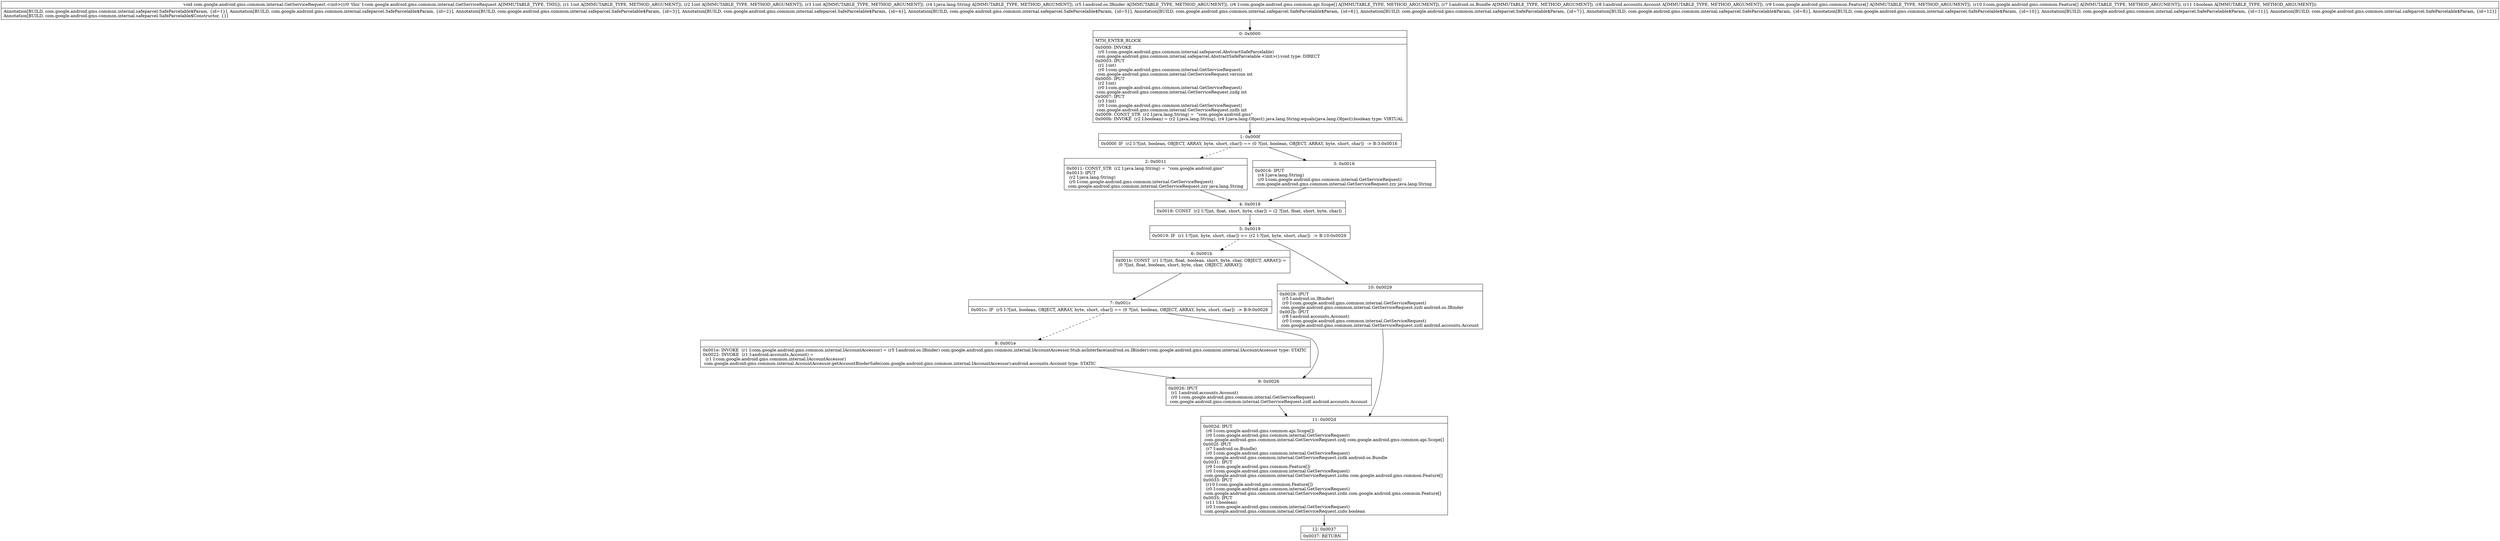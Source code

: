 digraph "CFG forcom.google.android.gms.common.internal.GetServiceRequest.\<init\>(IIILjava\/lang\/String;Landroid\/os\/IBinder;[Lcom\/google\/android\/gms\/common\/api\/Scope;Landroid\/os\/Bundle;Landroid\/accounts\/Account;[Lcom\/google\/android\/gms\/common\/Feature;[Lcom\/google\/android\/gms\/common\/Feature;Z)V" {
Node_0 [shape=record,label="{0\:\ 0x0000|MTH_ENTER_BLOCK\l|0x0000: INVOKE  \l  (r0 I:com.google.android.gms.common.internal.safeparcel.AbstractSafeParcelable)\l com.google.android.gms.common.internal.safeparcel.AbstractSafeParcelable.\<init\>():void type: DIRECT \l0x0003: IPUT  \l  (r1 I:int)\l  (r0 I:com.google.android.gms.common.internal.GetServiceRequest)\l com.google.android.gms.common.internal.GetServiceRequest.version int \l0x0005: IPUT  \l  (r2 I:int)\l  (r0 I:com.google.android.gms.common.internal.GetServiceRequest)\l com.google.android.gms.common.internal.GetServiceRequest.zzdg int \l0x0007: IPUT  \l  (r3 I:int)\l  (r0 I:com.google.android.gms.common.internal.GetServiceRequest)\l com.google.android.gms.common.internal.GetServiceRequest.zzdh int \l0x0009: CONST_STR  (r2 I:java.lang.String) =  \"com.google.android.gms\" \l0x000b: INVOKE  (r2 I:boolean) = (r2 I:java.lang.String), (r4 I:java.lang.Object) java.lang.String.equals(java.lang.Object):boolean type: VIRTUAL \l}"];
Node_1 [shape=record,label="{1\:\ 0x000f|0x000f: IF  (r2 I:?[int, boolean, OBJECT, ARRAY, byte, short, char]) == (0 ?[int, boolean, OBJECT, ARRAY, byte, short, char])  \-\> B:3:0x0016 \l}"];
Node_2 [shape=record,label="{2\:\ 0x0011|0x0011: CONST_STR  (r2 I:java.lang.String) =  \"com.google.android.gms\" \l0x0013: IPUT  \l  (r2 I:java.lang.String)\l  (r0 I:com.google.android.gms.common.internal.GetServiceRequest)\l com.google.android.gms.common.internal.GetServiceRequest.zzy java.lang.String \l}"];
Node_3 [shape=record,label="{3\:\ 0x0016|0x0016: IPUT  \l  (r4 I:java.lang.String)\l  (r0 I:com.google.android.gms.common.internal.GetServiceRequest)\l com.google.android.gms.common.internal.GetServiceRequest.zzy java.lang.String \l}"];
Node_4 [shape=record,label="{4\:\ 0x0018|0x0018: CONST  (r2 I:?[int, float, short, byte, char]) = (2 ?[int, float, short, byte, char]) \l}"];
Node_5 [shape=record,label="{5\:\ 0x0019|0x0019: IF  (r1 I:?[int, byte, short, char]) \>= (r2 I:?[int, byte, short, char])  \-\> B:10:0x0029 \l}"];
Node_6 [shape=record,label="{6\:\ 0x001b|0x001b: CONST  (r1 I:?[int, float, boolean, short, byte, char, OBJECT, ARRAY]) = \l  (0 ?[int, float, boolean, short, byte, char, OBJECT, ARRAY])\l \l}"];
Node_7 [shape=record,label="{7\:\ 0x001c|0x001c: IF  (r5 I:?[int, boolean, OBJECT, ARRAY, byte, short, char]) == (0 ?[int, boolean, OBJECT, ARRAY, byte, short, char])  \-\> B:9:0x0026 \l}"];
Node_8 [shape=record,label="{8\:\ 0x001e|0x001e: INVOKE  (r1 I:com.google.android.gms.common.internal.IAccountAccessor) = (r5 I:android.os.IBinder) com.google.android.gms.common.internal.IAccountAccessor.Stub.asInterface(android.os.IBinder):com.google.android.gms.common.internal.IAccountAccessor type: STATIC \l0x0022: INVOKE  (r1 I:android.accounts.Account) = \l  (r1 I:com.google.android.gms.common.internal.IAccountAccessor)\l com.google.android.gms.common.internal.AccountAccessor.getAccountBinderSafe(com.google.android.gms.common.internal.IAccountAccessor):android.accounts.Account type: STATIC \l}"];
Node_9 [shape=record,label="{9\:\ 0x0026|0x0026: IPUT  \l  (r1 I:android.accounts.Account)\l  (r0 I:com.google.android.gms.common.internal.GetServiceRequest)\l com.google.android.gms.common.internal.GetServiceRequest.zzdl android.accounts.Account \l}"];
Node_10 [shape=record,label="{10\:\ 0x0029|0x0029: IPUT  \l  (r5 I:android.os.IBinder)\l  (r0 I:com.google.android.gms.common.internal.GetServiceRequest)\l com.google.android.gms.common.internal.GetServiceRequest.zzdi android.os.IBinder \l0x002b: IPUT  \l  (r8 I:android.accounts.Account)\l  (r0 I:com.google.android.gms.common.internal.GetServiceRequest)\l com.google.android.gms.common.internal.GetServiceRequest.zzdl android.accounts.Account \l}"];
Node_11 [shape=record,label="{11\:\ 0x002d|0x002d: IPUT  \l  (r6 I:com.google.android.gms.common.api.Scope[])\l  (r0 I:com.google.android.gms.common.internal.GetServiceRequest)\l com.google.android.gms.common.internal.GetServiceRequest.zzdj com.google.android.gms.common.api.Scope[] \l0x002f: IPUT  \l  (r7 I:android.os.Bundle)\l  (r0 I:com.google.android.gms.common.internal.GetServiceRequest)\l com.google.android.gms.common.internal.GetServiceRequest.zzdk android.os.Bundle \l0x0031: IPUT  \l  (r9 I:com.google.android.gms.common.Feature[])\l  (r0 I:com.google.android.gms.common.internal.GetServiceRequest)\l com.google.android.gms.common.internal.GetServiceRequest.zzdm com.google.android.gms.common.Feature[] \l0x0033: IPUT  \l  (r10 I:com.google.android.gms.common.Feature[])\l  (r0 I:com.google.android.gms.common.internal.GetServiceRequest)\l com.google.android.gms.common.internal.GetServiceRequest.zzdn com.google.android.gms.common.Feature[] \l0x0035: IPUT  \l  (r11 I:boolean)\l  (r0 I:com.google.android.gms.common.internal.GetServiceRequest)\l com.google.android.gms.common.internal.GetServiceRequest.zzdo boolean \l}"];
Node_12 [shape=record,label="{12\:\ 0x0037|0x0037: RETURN   \l}"];
MethodNode[shape=record,label="{void com.google.android.gms.common.internal.GetServiceRequest.\<init\>((r0 'this' I:com.google.android.gms.common.internal.GetServiceRequest A[IMMUTABLE_TYPE, THIS]), (r1 I:int A[IMMUTABLE_TYPE, METHOD_ARGUMENT]), (r2 I:int A[IMMUTABLE_TYPE, METHOD_ARGUMENT]), (r3 I:int A[IMMUTABLE_TYPE, METHOD_ARGUMENT]), (r4 I:java.lang.String A[IMMUTABLE_TYPE, METHOD_ARGUMENT]), (r5 I:android.os.IBinder A[IMMUTABLE_TYPE, METHOD_ARGUMENT]), (r6 I:com.google.android.gms.common.api.Scope[] A[IMMUTABLE_TYPE, METHOD_ARGUMENT]), (r7 I:android.os.Bundle A[IMMUTABLE_TYPE, METHOD_ARGUMENT]), (r8 I:android.accounts.Account A[IMMUTABLE_TYPE, METHOD_ARGUMENT]), (r9 I:com.google.android.gms.common.Feature[] A[IMMUTABLE_TYPE, METHOD_ARGUMENT]), (r10 I:com.google.android.gms.common.Feature[] A[IMMUTABLE_TYPE, METHOD_ARGUMENT]), (r11 I:boolean A[IMMUTABLE_TYPE, METHOD_ARGUMENT]))  | Annotation[BUILD, com.google.android.gms.common.internal.safeparcel.SafeParcelable$Param, \{id=1\}], Annotation[BUILD, com.google.android.gms.common.internal.safeparcel.SafeParcelable$Param, \{id=2\}], Annotation[BUILD, com.google.android.gms.common.internal.safeparcel.SafeParcelable$Param, \{id=3\}], Annotation[BUILD, com.google.android.gms.common.internal.safeparcel.SafeParcelable$Param, \{id=4\}], Annotation[BUILD, com.google.android.gms.common.internal.safeparcel.SafeParcelable$Param, \{id=5\}], Annotation[BUILD, com.google.android.gms.common.internal.safeparcel.SafeParcelable$Param, \{id=6\}], Annotation[BUILD, com.google.android.gms.common.internal.safeparcel.SafeParcelable$Param, \{id=7\}], Annotation[BUILD, com.google.android.gms.common.internal.safeparcel.SafeParcelable$Param, \{id=8\}], Annotation[BUILD, com.google.android.gms.common.internal.safeparcel.SafeParcelable$Param, \{id=10\}], Annotation[BUILD, com.google.android.gms.common.internal.safeparcel.SafeParcelable$Param, \{id=11\}], Annotation[BUILD, com.google.android.gms.common.internal.safeparcel.SafeParcelable$Param, \{id=12\}]\lAnnotation[BUILD, com.google.android.gms.common.internal.safeparcel.SafeParcelable$Constructor, \{\}]\l}"];
MethodNode -> Node_0;
Node_0 -> Node_1;
Node_1 -> Node_2[style=dashed];
Node_1 -> Node_3;
Node_2 -> Node_4;
Node_3 -> Node_4;
Node_4 -> Node_5;
Node_5 -> Node_6[style=dashed];
Node_5 -> Node_10;
Node_6 -> Node_7;
Node_7 -> Node_8[style=dashed];
Node_7 -> Node_9;
Node_8 -> Node_9;
Node_9 -> Node_11;
Node_10 -> Node_11;
Node_11 -> Node_12;
}

